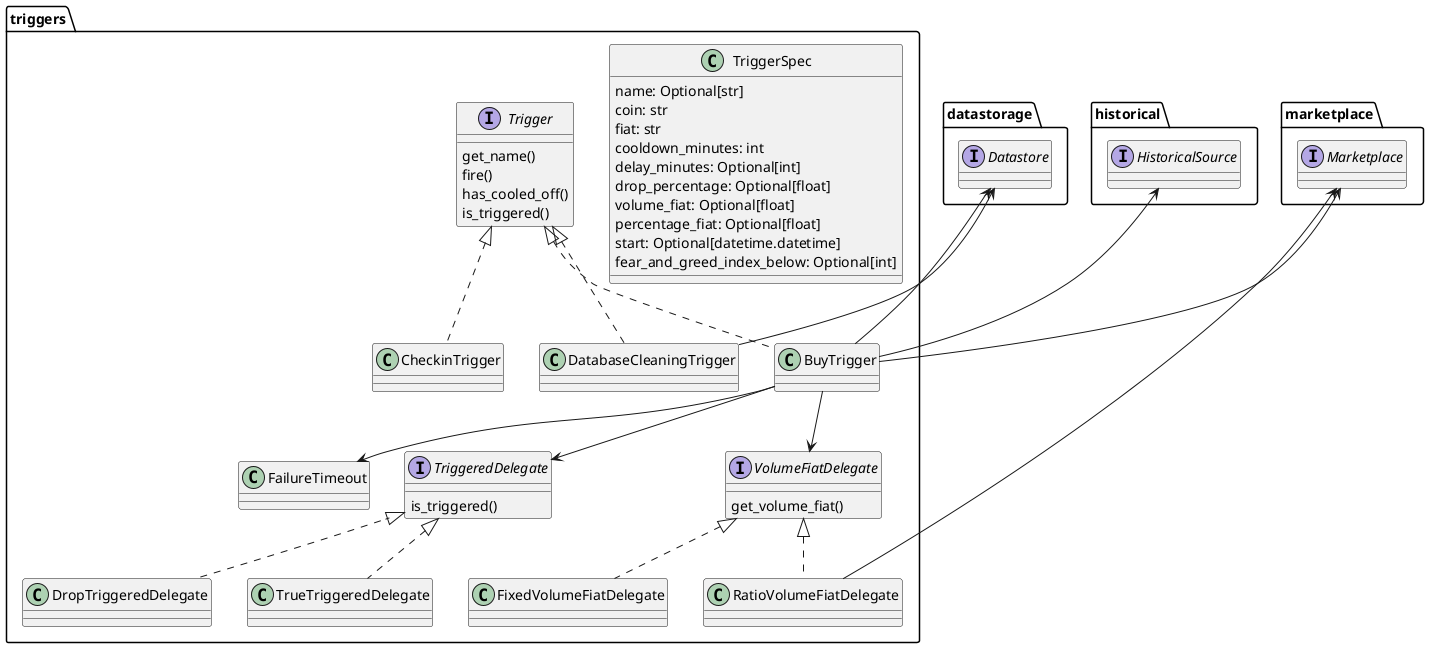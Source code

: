@startuml

allowmixing

!if ($standalone)
interface marketplace.Marketplace
interface datastorage.Datastore
interface historical.HistoricalSource
!endif

namespace triggers {

class TriggerSpec {
    name: Optional[str]
    coin: str
    fiat: str
    cooldown_minutes: int
    delay_minutes: Optional[int]
    drop_percentage: Optional[float]
    volume_fiat: Optional[float]
    percentage_fiat: Optional[float]
    start: Optional[datetime.datetime]
    fear_and_greed_index_below: Optional[int]
}

interface Trigger {
    get_name()
    fire()
    has_cooled_off()
    is_triggered()
}

class BuyTrigger implements Trigger

datastorage.Datastore <-- BuyTrigger
marketplace.Marketplace <-- BuyTrigger
historical.HistoricalSource <-- BuyTrigger

interface TriggeredDelegate {
    is_triggered()
}
BuyTrigger --> TriggeredDelegate

interface VolumeFiatDelegate {
    get_volume_fiat()
}
BuyTrigger --> VolumeFiatDelegate

class FixedVolumeFiatDelegate implements VolumeFiatDelegate
class RatioVolumeFiatDelegate implements VolumeFiatDelegate

class DropTriggeredDelegate implements TriggeredDelegate
class TrueTriggeredDelegate implements TriggeredDelegate

class FailureTimeout
BuyTrigger --> FailureTimeout


class CheckinTrigger implements Trigger
class DatabaseCleaningTrigger implements Trigger

datastorage.Datastore <-- DatabaseCleaningTrigger

marketplace.Marketplace <-- RatioVolumeFiatDelegate


}

@enduml